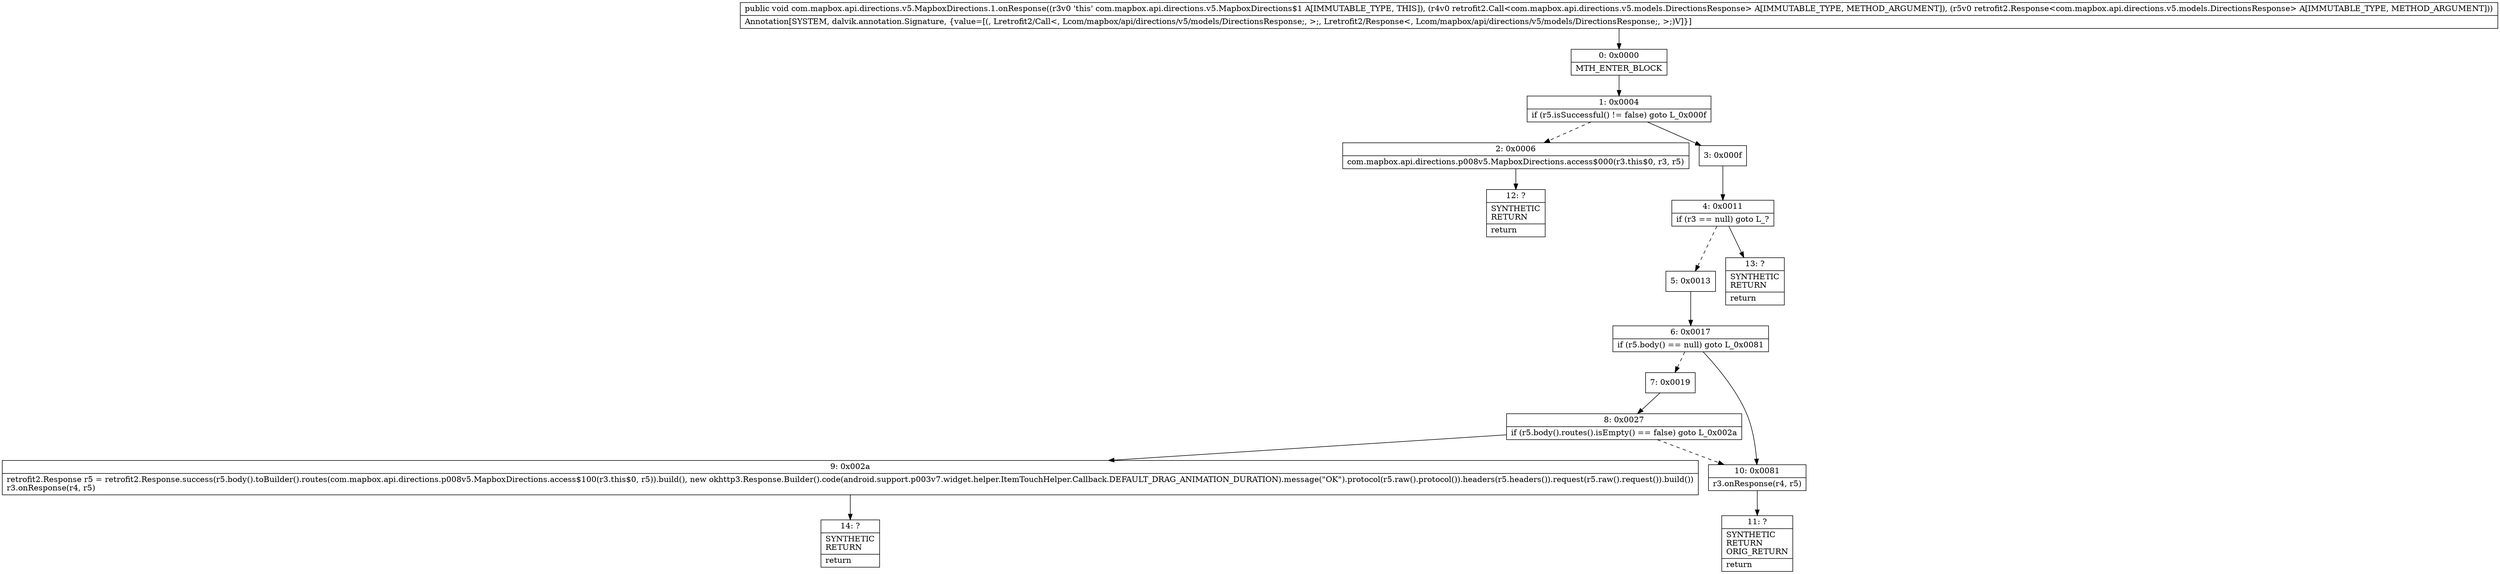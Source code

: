 digraph "CFG forcom.mapbox.api.directions.v5.MapboxDirections.1.onResponse(Lretrofit2\/Call;Lretrofit2\/Response;)V" {
Node_0 [shape=record,label="{0\:\ 0x0000|MTH_ENTER_BLOCK\l}"];
Node_1 [shape=record,label="{1\:\ 0x0004|if (r5.isSuccessful() != false) goto L_0x000f\l}"];
Node_2 [shape=record,label="{2\:\ 0x0006|com.mapbox.api.directions.p008v5.MapboxDirections.access$000(r3.this$0, r3, r5)\l}"];
Node_3 [shape=record,label="{3\:\ 0x000f}"];
Node_4 [shape=record,label="{4\:\ 0x0011|if (r3 == null) goto L_?\l}"];
Node_5 [shape=record,label="{5\:\ 0x0013}"];
Node_6 [shape=record,label="{6\:\ 0x0017|if (r5.body() == null) goto L_0x0081\l}"];
Node_7 [shape=record,label="{7\:\ 0x0019}"];
Node_8 [shape=record,label="{8\:\ 0x0027|if (r5.body().routes().isEmpty() == false) goto L_0x002a\l}"];
Node_9 [shape=record,label="{9\:\ 0x002a|retrofit2.Response r5 = retrofit2.Response.success(r5.body().toBuilder().routes(com.mapbox.api.directions.p008v5.MapboxDirections.access$100(r3.this$0, r5)).build(), new okhttp3.Response.Builder().code(android.support.p003v7.widget.helper.ItemTouchHelper.Callback.DEFAULT_DRAG_ANIMATION_DURATION).message(\"OK\").protocol(r5.raw().protocol()).headers(r5.headers()).request(r5.raw().request()).build())\lr3.onResponse(r4, r5)\l}"];
Node_10 [shape=record,label="{10\:\ 0x0081|r3.onResponse(r4, r5)\l}"];
Node_11 [shape=record,label="{11\:\ ?|SYNTHETIC\lRETURN\lORIG_RETURN\l|return\l}"];
Node_12 [shape=record,label="{12\:\ ?|SYNTHETIC\lRETURN\l|return\l}"];
Node_13 [shape=record,label="{13\:\ ?|SYNTHETIC\lRETURN\l|return\l}"];
Node_14 [shape=record,label="{14\:\ ?|SYNTHETIC\lRETURN\l|return\l}"];
MethodNode[shape=record,label="{public void com.mapbox.api.directions.v5.MapboxDirections.1.onResponse((r3v0 'this' com.mapbox.api.directions.v5.MapboxDirections$1 A[IMMUTABLE_TYPE, THIS]), (r4v0 retrofit2.Call\<com.mapbox.api.directions.v5.models.DirectionsResponse\> A[IMMUTABLE_TYPE, METHOD_ARGUMENT]), (r5v0 retrofit2.Response\<com.mapbox.api.directions.v5.models.DirectionsResponse\> A[IMMUTABLE_TYPE, METHOD_ARGUMENT]))  | Annotation[SYSTEM, dalvik.annotation.Signature, \{value=[(, Lretrofit2\/Call\<, Lcom\/mapbox\/api\/directions\/v5\/models\/DirectionsResponse;, \>;, Lretrofit2\/Response\<, Lcom\/mapbox\/api\/directions\/v5\/models\/DirectionsResponse;, \>;)V]\}]\l}"];
MethodNode -> Node_0;
Node_0 -> Node_1;
Node_1 -> Node_2[style=dashed];
Node_1 -> Node_3;
Node_2 -> Node_12;
Node_3 -> Node_4;
Node_4 -> Node_5[style=dashed];
Node_4 -> Node_13;
Node_5 -> Node_6;
Node_6 -> Node_7[style=dashed];
Node_6 -> Node_10;
Node_7 -> Node_8;
Node_8 -> Node_9;
Node_8 -> Node_10[style=dashed];
Node_9 -> Node_14;
Node_10 -> Node_11;
}

